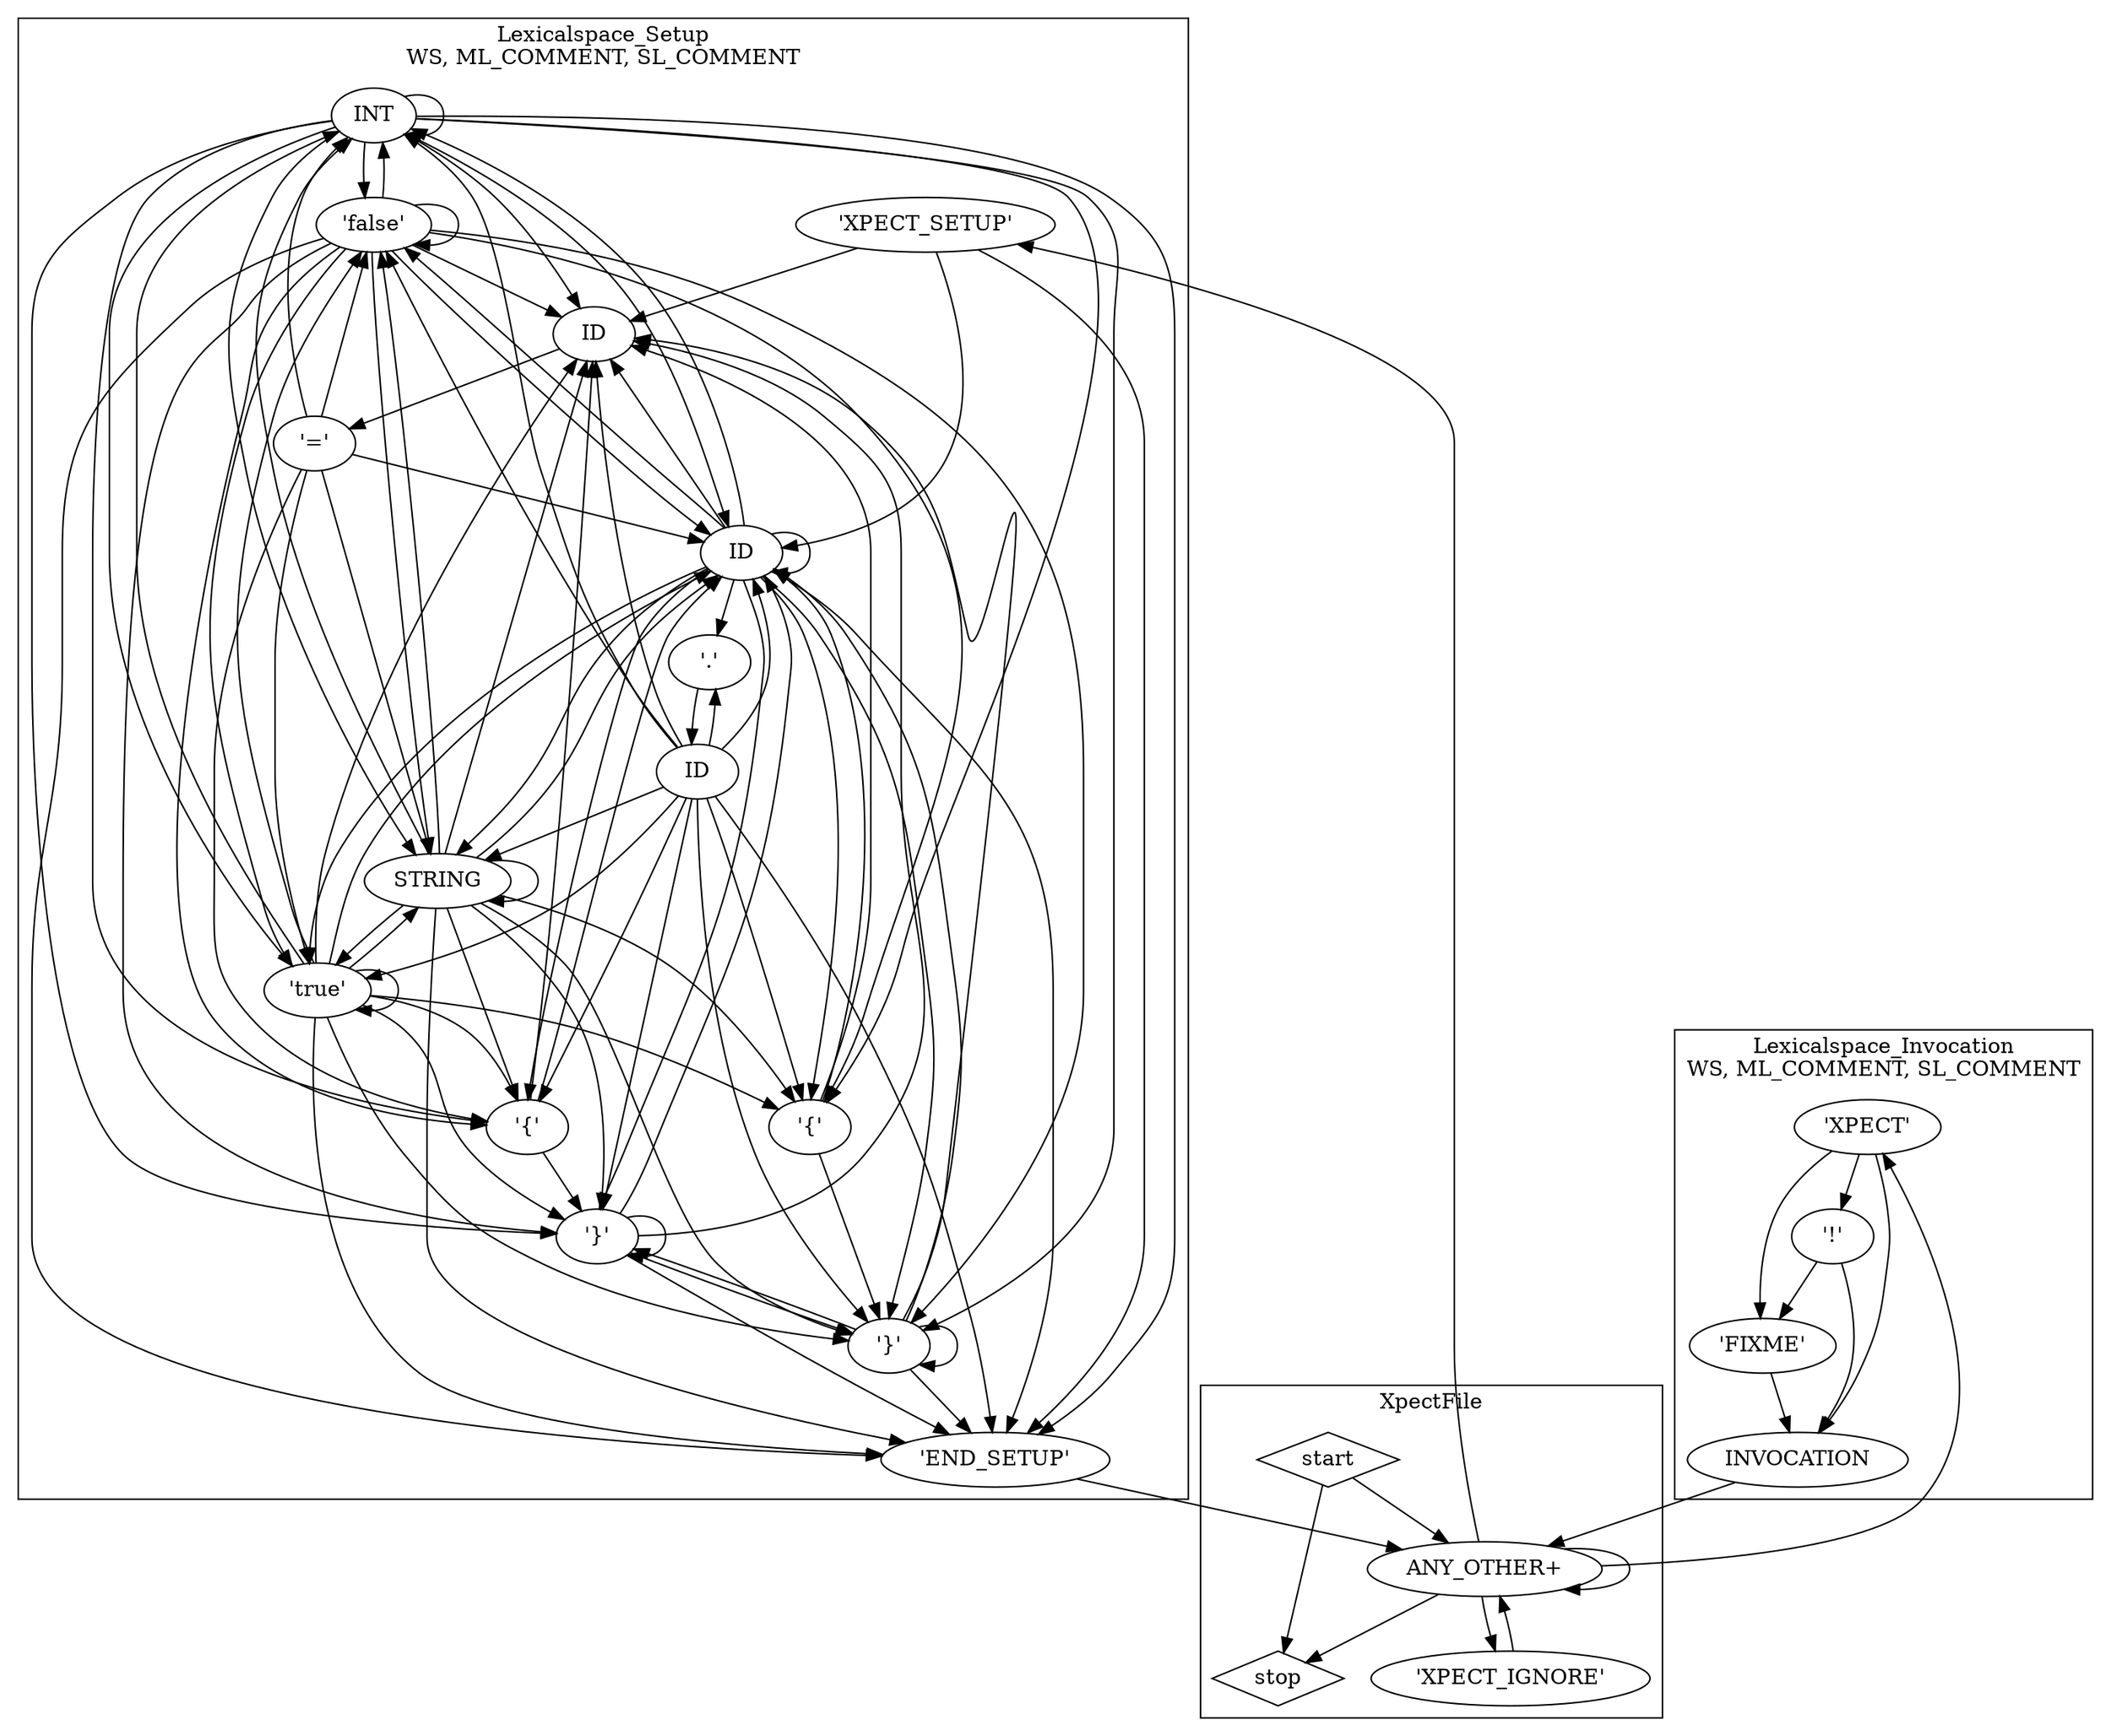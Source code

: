 ## This is a Graphviz .dot file (http://www.graphviz.org/)
## You can use the command 'dot -Tpdf this.dot > out.pdf' to render it.
digraph G {
subgraph cluster_lexicalgroup435175610 {
label="Lexicalspace_Setup\nWS, ML_COMMENT, SL_COMMENT";
tokennfastate883636619 [label=INT];
tokennfastate209293658 [label="'XPECT_SETUP'"];
tokennfastate145583401 [label="'false'"];
tokennfastate1630578421 [label="'='"];
tokennfastate1902333540 [label=ID];
tokennfastate635586824 [label="'.'"];
tokennfastate1312137753 [label="'{'"];
tokennfastate1634960959 [label="'true'"];
tokennfastate1068554718 [label="'}'"];
tokennfastate1707882754 [label="'}'"];
tokennfastate199871622 [label=STRING];
tokennfastate1731669280 [label="'{'"];
tokennfastate363526065 [label=ID];
tokennfastate692151071 [label=ID];
tokennfastate349508554 [label="'END_SETUP'"];
}

subgraph cluster_lexicalgroup1803361784 {
label="Lexicalspace_Invocation\nWS, ML_COMMENT, SL_COMMENT";
tokennfastate148647961 [label="'FIXME'"];
tokennfastate718712504 [label="'!'"];
tokennfastate438485434 [label=INVOCATION];
tokennfastate2004020264 [label="'XPECT'"];
}

subgraph cluster_lexicalgroup1329897103 {
label="XpectFile\n";
tokennfastate1756332680 [label="ANY_OTHER+"];
tokennfastate1227891003 [label="'XPECT_IGNORE'"];
tokennfastate168354843 [shape=diamond,label=start];
tokennfastate235460721 [shape=diamond,label=stop];
}

tokennfastate883636619->tokennfastate1731669280 [];
tokennfastate883636619->tokennfastate1707882754 [];
tokennfastate883636619->tokennfastate692151071 [];
tokennfastate883636619->tokennfastate1902333540 [];
tokennfastate883636619->tokennfastate1068554718 [];
tokennfastate883636619->tokennfastate349508554 [];
tokennfastate883636619->tokennfastate1312137753 [];
tokennfastate883636619->tokennfastate1634960959 [];
tokennfastate883636619->tokennfastate145583401 [];
tokennfastate883636619->tokennfastate883636619 [];
tokennfastate883636619->tokennfastate199871622 [];
tokennfastate209293658->tokennfastate349508554 [];
tokennfastate209293658->tokennfastate692151071 [];
tokennfastate209293658->tokennfastate1902333540 [];
tokennfastate145583401->tokennfastate1731669280 [];
tokennfastate145583401->tokennfastate1707882754 [];
tokennfastate145583401->tokennfastate692151071 [];
tokennfastate145583401->tokennfastate1902333540 [];
tokennfastate145583401->tokennfastate1068554718 [];
tokennfastate145583401->tokennfastate349508554 [];
tokennfastate145583401->tokennfastate1312137753 [];
tokennfastate145583401->tokennfastate1634960959 [];
tokennfastate145583401->tokennfastate145583401 [];
tokennfastate145583401->tokennfastate883636619 [];
tokennfastate145583401->tokennfastate199871622 [];
tokennfastate1630578421->tokennfastate692151071 [];
tokennfastate1630578421->tokennfastate1731669280 [];
tokennfastate1630578421->tokennfastate1634960959 [];
tokennfastate1630578421->tokennfastate145583401 [];
tokennfastate1630578421->tokennfastate883636619 [];
tokennfastate1630578421->tokennfastate199871622 [];
tokennfastate1902333540->tokennfastate1630578421 [];
tokennfastate635586824->tokennfastate363526065 [];
tokennfastate1312137753->tokennfastate1707882754 [];
tokennfastate1312137753->tokennfastate692151071 [];
tokennfastate1312137753->tokennfastate1902333540 [];
tokennfastate1634960959->tokennfastate1731669280 [];
tokennfastate1634960959->tokennfastate1707882754 [];
tokennfastate1634960959->tokennfastate692151071 [];
tokennfastate1634960959->tokennfastate1902333540 [];
tokennfastate1634960959->tokennfastate1068554718 [];
tokennfastate1634960959->tokennfastate349508554 [];
tokennfastate1634960959->tokennfastate1312137753 [];
tokennfastate1634960959->tokennfastate1634960959 [];
tokennfastate1634960959->tokennfastate145583401 [];
tokennfastate1634960959->tokennfastate883636619 [];
tokennfastate1634960959->tokennfastate199871622 [];
tokennfastate1068554718->tokennfastate1707882754 [];
tokennfastate1068554718->tokennfastate692151071 [];
tokennfastate1068554718->tokennfastate1902333540 [];
tokennfastate1068554718->tokennfastate1068554718 [];
tokennfastate1068554718->tokennfastate349508554 [];
tokennfastate1707882754->tokennfastate349508554 [];
tokennfastate1707882754->tokennfastate692151071 [];
tokennfastate1707882754->tokennfastate1902333540 [];
tokennfastate1707882754->tokennfastate1707882754 [];
tokennfastate1707882754->tokennfastate1068554718 [];
tokennfastate199871622->tokennfastate1731669280 [];
tokennfastate199871622->tokennfastate1707882754 [];
tokennfastate199871622->tokennfastate692151071 [];
tokennfastate199871622->tokennfastate1902333540 [];
tokennfastate199871622->tokennfastate1068554718 [];
tokennfastate199871622->tokennfastate349508554 [];
tokennfastate199871622->tokennfastate1312137753 [];
tokennfastate199871622->tokennfastate1634960959 [];
tokennfastate199871622->tokennfastate145583401 [];
tokennfastate199871622->tokennfastate883636619 [];
tokennfastate199871622->tokennfastate199871622 [];
tokennfastate1731669280->tokennfastate1068554718 [];
tokennfastate1731669280->tokennfastate1902333540 [];
tokennfastate1731669280->tokennfastate692151071 [];
tokennfastate363526065->tokennfastate1312137753 [];
tokennfastate363526065->tokennfastate1634960959 [];
tokennfastate363526065->tokennfastate145583401 [];
tokennfastate363526065->tokennfastate883636619 [];
tokennfastate363526065->tokennfastate199871622 [];
tokennfastate363526065->tokennfastate1707882754 [];
tokennfastate363526065->tokennfastate692151071 [];
tokennfastate363526065->tokennfastate1902333540 [];
tokennfastate363526065->tokennfastate1068554718 [];
tokennfastate363526065->tokennfastate349508554 [];
tokennfastate363526065->tokennfastate1731669280 [];
tokennfastate363526065->tokennfastate635586824 [];
tokennfastate692151071->tokennfastate349508554 [];
tokennfastate692151071->tokennfastate692151071 [];
tokennfastate692151071->tokennfastate1902333540 [];
tokennfastate692151071->tokennfastate635586824 [];
tokennfastate692151071->tokennfastate1707882754 [];
tokennfastate692151071->tokennfastate1068554718 [];
tokennfastate692151071->tokennfastate1634960959 [];
tokennfastate692151071->tokennfastate145583401 [];
tokennfastate692151071->tokennfastate883636619 [];
tokennfastate692151071->tokennfastate199871622 [];
tokennfastate692151071->tokennfastate1731669280 [];
tokennfastate692151071->tokennfastate1312137753 [];
tokennfastate349508554->tokennfastate1756332680 [];
tokennfastate148647961->tokennfastate438485434 [];
tokennfastate718712504->tokennfastate438485434 [];
tokennfastate718712504->tokennfastate148647961 [];
tokennfastate438485434->tokennfastate1756332680 [];
tokennfastate2004020264->tokennfastate438485434 [];
tokennfastate2004020264->tokennfastate718712504 [];
tokennfastate2004020264->tokennfastate148647961 [];
tokennfastate1756332680->tokennfastate1227891003 [];
tokennfastate1756332680->tokennfastate209293658 [];
tokennfastate1756332680->tokennfastate2004020264 [];
tokennfastate1756332680->tokennfastate235460721 [];
tokennfastate1756332680->tokennfastate1756332680 [];
tokennfastate1227891003->tokennfastate1756332680 [];
tokennfastate168354843->tokennfastate235460721 [];
tokennfastate168354843->tokennfastate1756332680 [];
}

